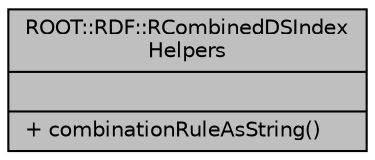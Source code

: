 digraph "ROOT::RDF::RCombinedDSIndexHelpers"
{
 // INTERACTIVE_SVG=YES
  bgcolor="transparent";
  edge [fontname="Helvetica",fontsize="10",labelfontname="Helvetica",labelfontsize="10"];
  node [fontname="Helvetica",fontsize="10",shape=record];
  Node1 [label="{ROOT::RDF::RCombinedDSIndex\lHelpers\n||+ combinationRuleAsString()\l}",height=0.2,width=0.4,color="black", fillcolor="grey75", style="filled" fontcolor="black"];
}
